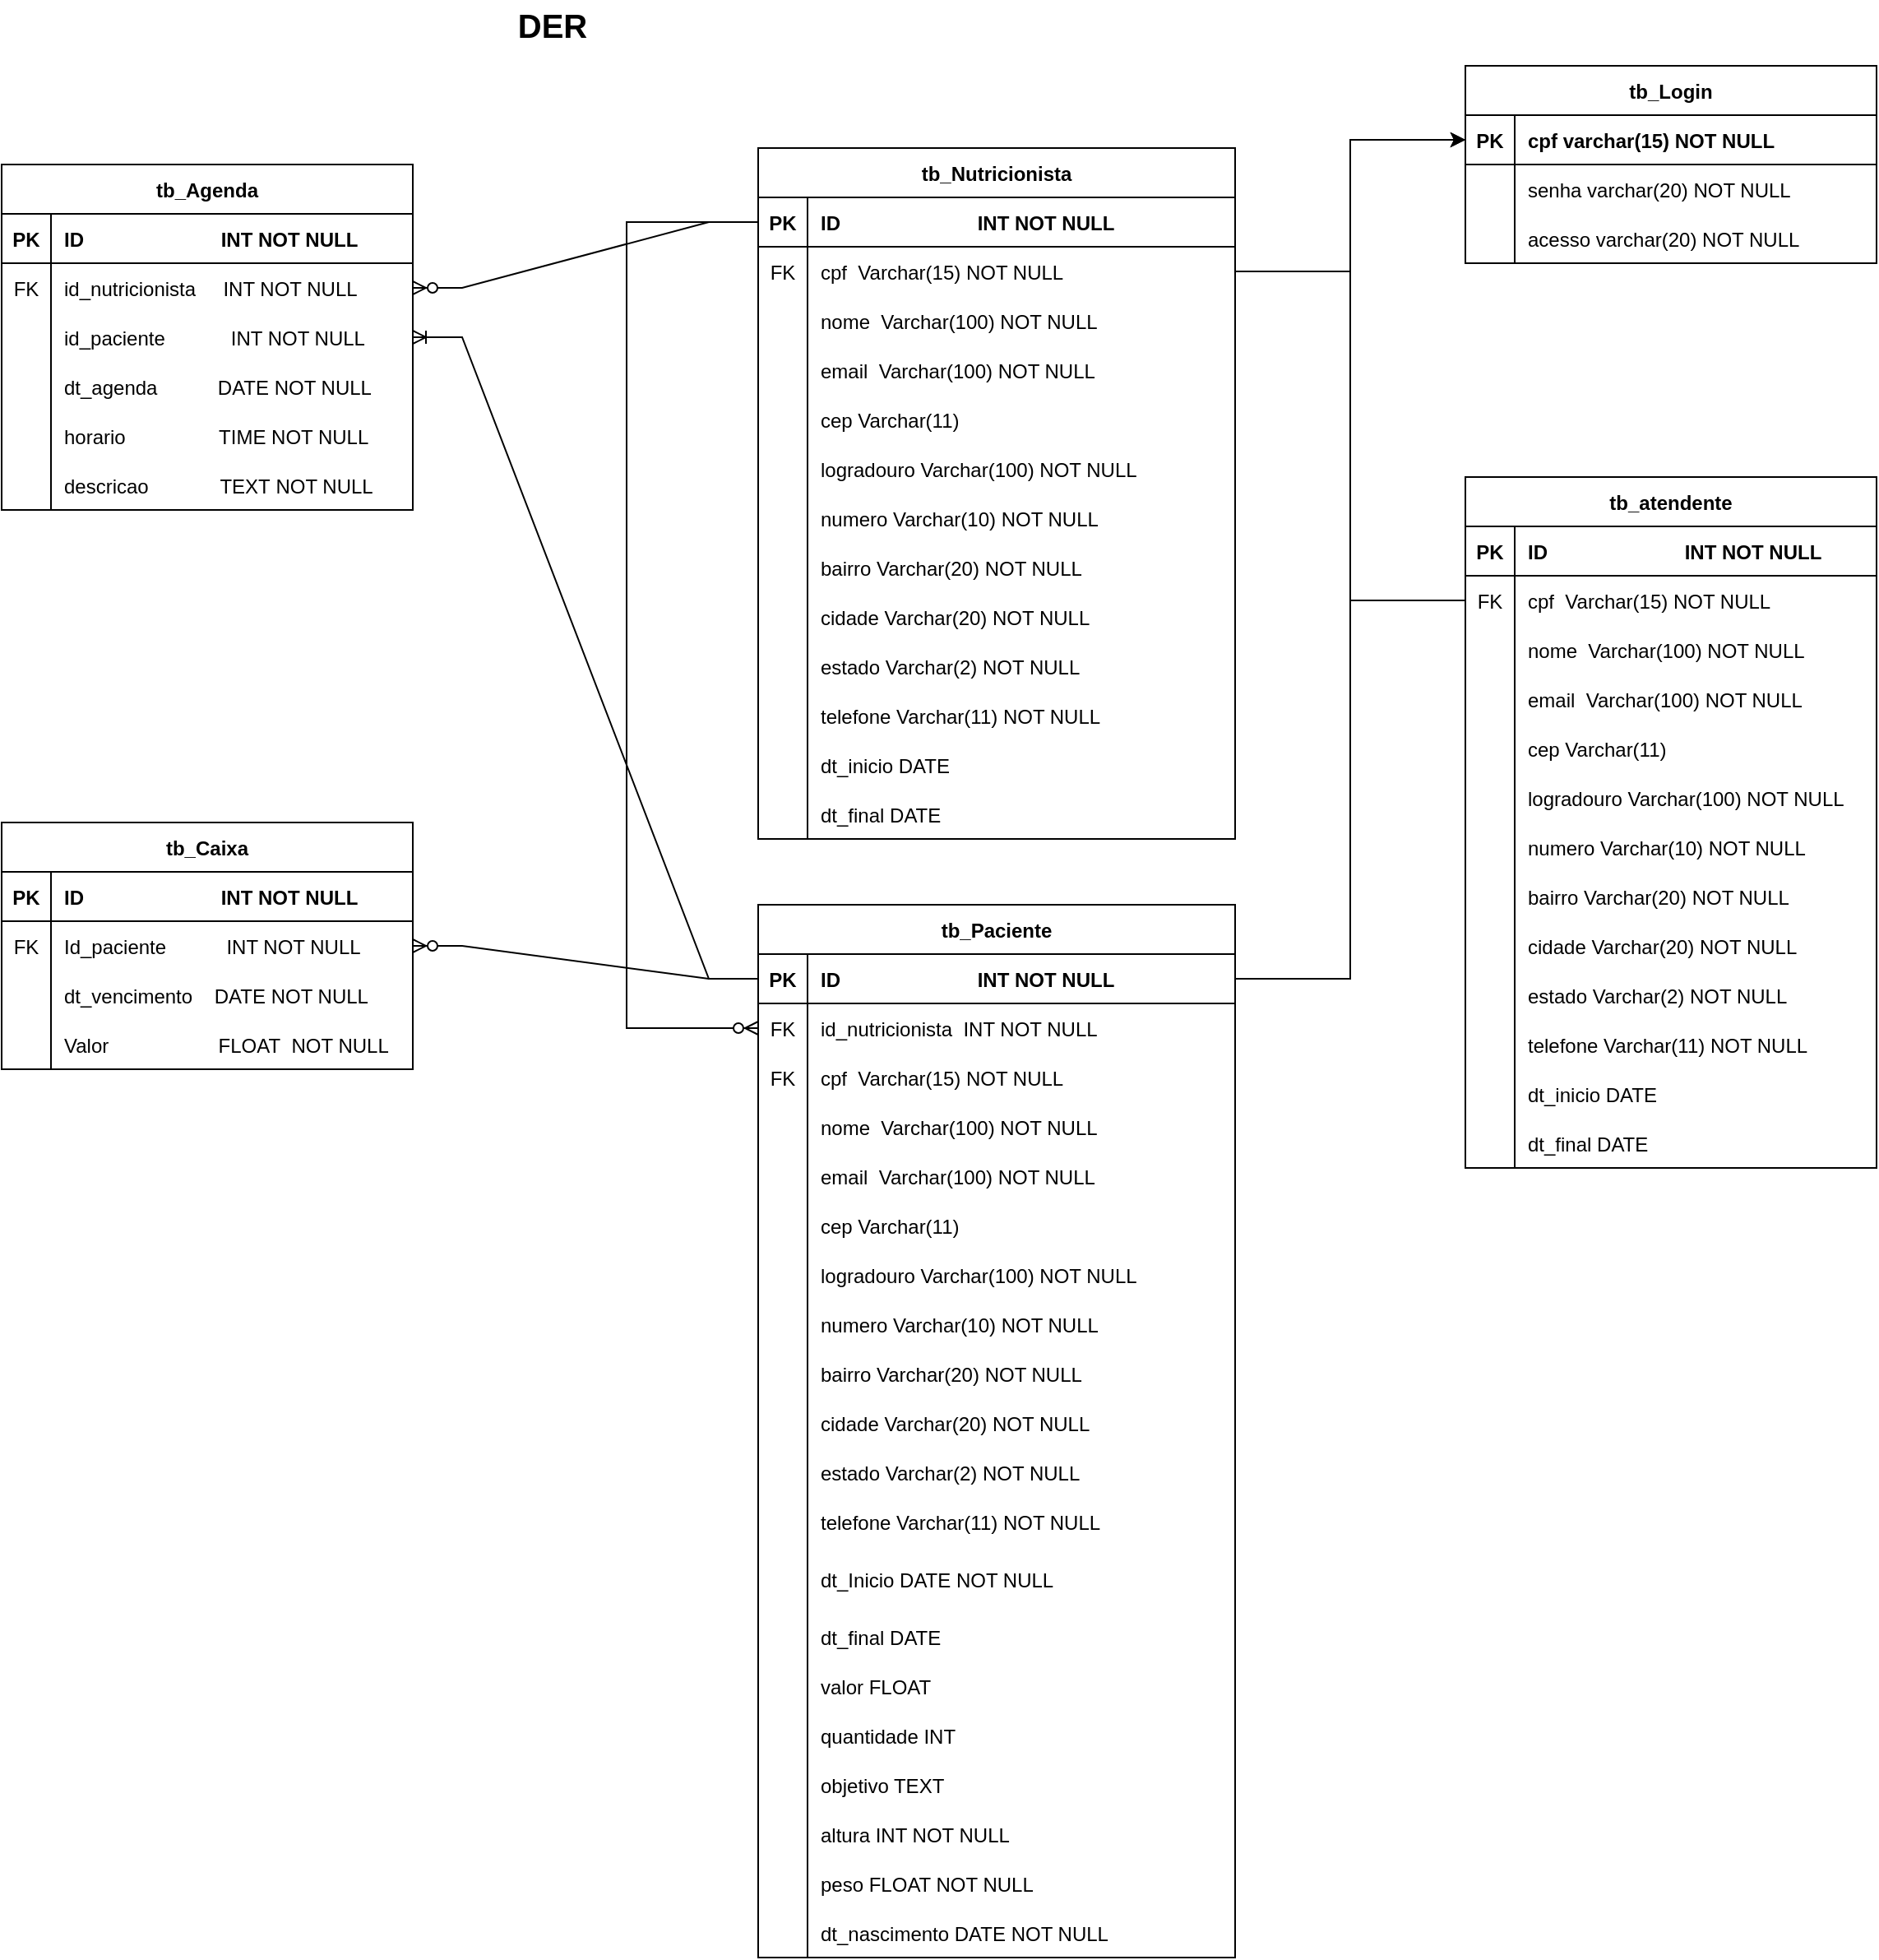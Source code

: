 <mxfile version="15.8.6" type="device"><diagram id="R2lEEEUBdFMjLlhIrx00" name="Page-1"><mxGraphModel dx="2071" dy="767" grid="1" gridSize="10" guides="1" tooltips="1" connect="1" arrows="1" fold="1" page="1" pageScale="1" pageWidth="850" pageHeight="1100" math="0" shadow="0" extFonts="Permanent Marker^https://fonts.googleapis.com/css?family=Permanent+Marker"><root><mxCell id="0"/><mxCell id="1" parent="0"/><mxCell id="C-vyLk0tnHw3VtMMgP7b-23" value="tb_Login" style="shape=table;startSize=30;container=1;collapsible=1;childLayout=tableLayout;fixedRows=1;rowLines=0;fontStyle=1;align=center;resizeLast=1;" parent="1" vertex="1"><mxGeometry x="540" y="50" width="250" height="120" as="geometry"/></mxCell><mxCell id="C-vyLk0tnHw3VtMMgP7b-24" value="" style="shape=partialRectangle;collapsible=0;dropTarget=0;pointerEvents=0;fillColor=none;points=[[0,0.5],[1,0.5]];portConstraint=eastwest;top=0;left=0;right=0;bottom=1;" parent="C-vyLk0tnHw3VtMMgP7b-23" vertex="1"><mxGeometry y="30" width="250" height="30" as="geometry"/></mxCell><mxCell id="C-vyLk0tnHw3VtMMgP7b-25" value="PK" style="shape=partialRectangle;overflow=hidden;connectable=0;fillColor=none;top=0;left=0;bottom=0;right=0;fontStyle=1;" parent="C-vyLk0tnHw3VtMMgP7b-24" vertex="1"><mxGeometry width="30" height="30" as="geometry"><mxRectangle width="30" height="30" as="alternateBounds"/></mxGeometry></mxCell><mxCell id="C-vyLk0tnHw3VtMMgP7b-26" value="cpf varchar(15) NOT NULL" style="shape=partialRectangle;overflow=hidden;connectable=0;fillColor=none;top=0;left=0;bottom=0;right=0;align=left;spacingLeft=6;fontStyle=1;" parent="C-vyLk0tnHw3VtMMgP7b-24" vertex="1"><mxGeometry x="30" width="220" height="30" as="geometry"><mxRectangle width="220" height="30" as="alternateBounds"/></mxGeometry></mxCell><mxCell id="C-vyLk0tnHw3VtMMgP7b-27" value="" style="shape=partialRectangle;collapsible=0;dropTarget=0;pointerEvents=0;fillColor=none;points=[[0,0.5],[1,0.5]];portConstraint=eastwest;top=0;left=0;right=0;bottom=0;" parent="C-vyLk0tnHw3VtMMgP7b-23" vertex="1"><mxGeometry y="60" width="250" height="30" as="geometry"/></mxCell><mxCell id="C-vyLk0tnHw3VtMMgP7b-28" value="" style="shape=partialRectangle;overflow=hidden;connectable=0;fillColor=none;top=0;left=0;bottom=0;right=0;" parent="C-vyLk0tnHw3VtMMgP7b-27" vertex="1"><mxGeometry width="30" height="30" as="geometry"><mxRectangle width="30" height="30" as="alternateBounds"/></mxGeometry></mxCell><mxCell id="C-vyLk0tnHw3VtMMgP7b-29" value="senha varchar(20) NOT NULL" style="shape=partialRectangle;overflow=hidden;connectable=0;fillColor=none;top=0;left=0;bottom=0;right=0;align=left;spacingLeft=6;fontStyle=0" parent="C-vyLk0tnHw3VtMMgP7b-27" vertex="1"><mxGeometry x="30" width="220" height="30" as="geometry"><mxRectangle width="220" height="30" as="alternateBounds"/></mxGeometry></mxCell><mxCell id="oETgIeJS62yQoPXZ1qHU-1" value="" style="shape=partialRectangle;collapsible=0;dropTarget=0;pointerEvents=0;fillColor=none;points=[[0,0.5],[1,0.5]];portConstraint=eastwest;top=0;left=0;right=0;bottom=0;" parent="C-vyLk0tnHw3VtMMgP7b-23" vertex="1"><mxGeometry y="90" width="250" height="30" as="geometry"/></mxCell><mxCell id="oETgIeJS62yQoPXZ1qHU-2" value="" style="shape=partialRectangle;overflow=hidden;connectable=0;fillColor=none;top=0;left=0;bottom=0;right=0;" parent="oETgIeJS62yQoPXZ1qHU-1" vertex="1"><mxGeometry width="30" height="30" as="geometry"><mxRectangle width="30" height="30" as="alternateBounds"/></mxGeometry></mxCell><mxCell id="oETgIeJS62yQoPXZ1qHU-3" value="acesso varchar(20) NOT NULL" style="shape=partialRectangle;overflow=hidden;connectable=0;fillColor=none;top=0;left=0;bottom=0;right=0;align=left;spacingLeft=6;fontStyle=0" parent="oETgIeJS62yQoPXZ1qHU-1" vertex="1"><mxGeometry x="30" width="220" height="30" as="geometry"><mxRectangle width="220" height="30" as="alternateBounds"/></mxGeometry></mxCell><mxCell id="oETgIeJS62yQoPXZ1qHU-116" value="tb_Nutricionista" style="shape=table;startSize=30;container=1;collapsible=1;childLayout=tableLayout;fixedRows=1;rowLines=0;fontStyle=1;align=center;resizeLast=1;" parent="1" vertex="1"><mxGeometry x="110" y="100" width="290" height="420" as="geometry"/></mxCell><mxCell id="oETgIeJS62yQoPXZ1qHU-117" value="" style="shape=partialRectangle;collapsible=0;dropTarget=0;pointerEvents=0;fillColor=none;points=[[0,0.5],[1,0.5]];portConstraint=eastwest;top=0;left=0;right=0;bottom=1;" parent="oETgIeJS62yQoPXZ1qHU-116" vertex="1"><mxGeometry y="30" width="290" height="30" as="geometry"/></mxCell><mxCell id="oETgIeJS62yQoPXZ1qHU-118" value="PK" style="shape=partialRectangle;overflow=hidden;connectable=0;fillColor=none;top=0;left=0;bottom=0;right=0;fontStyle=1;" parent="oETgIeJS62yQoPXZ1qHU-117" vertex="1"><mxGeometry width="30" height="30" as="geometry"><mxRectangle width="30" height="30" as="alternateBounds"/></mxGeometry></mxCell><mxCell id="oETgIeJS62yQoPXZ1qHU-119" value="ID                         INT NOT NULL" style="shape=partialRectangle;overflow=hidden;connectable=0;fillColor=none;top=0;left=0;bottom=0;right=0;align=left;spacingLeft=6;fontStyle=1;" parent="oETgIeJS62yQoPXZ1qHU-117" vertex="1"><mxGeometry x="30" width="260" height="30" as="geometry"><mxRectangle width="260" height="30" as="alternateBounds"/></mxGeometry></mxCell><mxCell id="oETgIeJS62yQoPXZ1qHU-120" value="" style="shape=partialRectangle;collapsible=0;dropTarget=0;pointerEvents=0;fillColor=none;points=[[0,0.5],[1,0.5]];portConstraint=eastwest;top=0;left=0;right=0;bottom=0;" parent="oETgIeJS62yQoPXZ1qHU-116" vertex="1"><mxGeometry y="60" width="290" height="30" as="geometry"/></mxCell><mxCell id="oETgIeJS62yQoPXZ1qHU-121" value="FK" style="shape=partialRectangle;overflow=hidden;connectable=0;fillColor=none;top=0;left=0;bottom=0;right=0;" parent="oETgIeJS62yQoPXZ1qHU-120" vertex="1"><mxGeometry width="30" height="30" as="geometry"><mxRectangle width="30" height="30" as="alternateBounds"/></mxGeometry></mxCell><mxCell id="oETgIeJS62yQoPXZ1qHU-122" value="cpf  Varchar(15) NOT NULL" style="shape=partialRectangle;overflow=hidden;connectable=0;fillColor=none;top=0;left=0;bottom=0;right=0;align=left;spacingLeft=6;" parent="oETgIeJS62yQoPXZ1qHU-120" vertex="1"><mxGeometry x="30" width="260" height="30" as="geometry"><mxRectangle width="260" height="30" as="alternateBounds"/></mxGeometry></mxCell><mxCell id="oETgIeJS62yQoPXZ1qHU-123" value="" style="shape=partialRectangle;collapsible=0;dropTarget=0;pointerEvents=0;fillColor=none;points=[[0,0.5],[1,0.5]];portConstraint=eastwest;top=0;left=0;right=0;bottom=0;" parent="oETgIeJS62yQoPXZ1qHU-116" vertex="1"><mxGeometry y="90" width="290" height="30" as="geometry"/></mxCell><mxCell id="oETgIeJS62yQoPXZ1qHU-124" value="" style="shape=partialRectangle;overflow=hidden;connectable=0;fillColor=none;top=0;left=0;bottom=0;right=0;" parent="oETgIeJS62yQoPXZ1qHU-123" vertex="1"><mxGeometry width="30" height="30" as="geometry"><mxRectangle width="30" height="30" as="alternateBounds"/></mxGeometry></mxCell><mxCell id="oETgIeJS62yQoPXZ1qHU-125" value="nome  Varchar(100) NOT NULL" style="shape=partialRectangle;overflow=hidden;connectable=0;fillColor=none;top=0;left=0;bottom=0;right=0;align=left;spacingLeft=6;" parent="oETgIeJS62yQoPXZ1qHU-123" vertex="1"><mxGeometry x="30" width="260" height="30" as="geometry"><mxRectangle width="260" height="30" as="alternateBounds"/></mxGeometry></mxCell><mxCell id="oETgIeJS62yQoPXZ1qHU-126" value="" style="shape=partialRectangle;collapsible=0;dropTarget=0;pointerEvents=0;fillColor=none;points=[[0,0.5],[1,0.5]];portConstraint=eastwest;top=0;left=0;right=0;bottom=0;" parent="oETgIeJS62yQoPXZ1qHU-116" vertex="1"><mxGeometry y="120" width="290" height="30" as="geometry"/></mxCell><mxCell id="oETgIeJS62yQoPXZ1qHU-127" value="" style="shape=partialRectangle;overflow=hidden;connectable=0;fillColor=none;top=0;left=0;bottom=0;right=0;" parent="oETgIeJS62yQoPXZ1qHU-126" vertex="1"><mxGeometry width="30" height="30" as="geometry"><mxRectangle width="30" height="30" as="alternateBounds"/></mxGeometry></mxCell><mxCell id="oETgIeJS62yQoPXZ1qHU-128" value="email  Varchar(100) NOT NULL" style="shape=partialRectangle;overflow=hidden;connectable=0;fillColor=none;top=0;left=0;bottom=0;right=0;align=left;spacingLeft=6;" parent="oETgIeJS62yQoPXZ1qHU-126" vertex="1"><mxGeometry x="30" width="260" height="30" as="geometry"><mxRectangle width="260" height="30" as="alternateBounds"/></mxGeometry></mxCell><mxCell id="oETgIeJS62yQoPXZ1qHU-129" value="" style="shape=partialRectangle;collapsible=0;dropTarget=0;pointerEvents=0;fillColor=none;points=[[0,0.5],[1,0.5]];portConstraint=eastwest;top=0;left=0;right=0;bottom=0;" parent="oETgIeJS62yQoPXZ1qHU-116" vertex="1"><mxGeometry y="150" width="290" height="30" as="geometry"/></mxCell><mxCell id="oETgIeJS62yQoPXZ1qHU-130" value="" style="shape=partialRectangle;overflow=hidden;connectable=0;fillColor=none;top=0;left=0;bottom=0;right=0;" parent="oETgIeJS62yQoPXZ1qHU-129" vertex="1"><mxGeometry width="30" height="30" as="geometry"><mxRectangle width="30" height="30" as="alternateBounds"/></mxGeometry></mxCell><mxCell id="oETgIeJS62yQoPXZ1qHU-131" value="cep Varchar(11)" style="shape=partialRectangle;overflow=hidden;connectable=0;fillColor=none;top=0;left=0;bottom=0;right=0;align=left;spacingLeft=6;" parent="oETgIeJS62yQoPXZ1qHU-129" vertex="1"><mxGeometry x="30" width="260" height="30" as="geometry"><mxRectangle width="260" height="30" as="alternateBounds"/></mxGeometry></mxCell><mxCell id="oETgIeJS62yQoPXZ1qHU-132" value="" style="shape=partialRectangle;collapsible=0;dropTarget=0;pointerEvents=0;fillColor=none;points=[[0,0.5],[1,0.5]];portConstraint=eastwest;top=0;left=0;right=0;bottom=0;" parent="oETgIeJS62yQoPXZ1qHU-116" vertex="1"><mxGeometry y="180" width="290" height="30" as="geometry"/></mxCell><mxCell id="oETgIeJS62yQoPXZ1qHU-133" value="" style="shape=partialRectangle;overflow=hidden;connectable=0;fillColor=none;top=0;left=0;bottom=0;right=0;" parent="oETgIeJS62yQoPXZ1qHU-132" vertex="1"><mxGeometry width="30" height="30" as="geometry"><mxRectangle width="30" height="30" as="alternateBounds"/></mxGeometry></mxCell><mxCell id="oETgIeJS62yQoPXZ1qHU-134" value="logradouro Varchar(100) NOT NULL" style="shape=partialRectangle;overflow=hidden;connectable=0;fillColor=none;top=0;left=0;bottom=0;right=0;align=left;spacingLeft=6;" parent="oETgIeJS62yQoPXZ1qHU-132" vertex="1"><mxGeometry x="30" width="260" height="30" as="geometry"><mxRectangle width="260" height="30" as="alternateBounds"/></mxGeometry></mxCell><mxCell id="oETgIeJS62yQoPXZ1qHU-135" value="" style="shape=partialRectangle;collapsible=0;dropTarget=0;pointerEvents=0;fillColor=none;points=[[0,0.5],[1,0.5]];portConstraint=eastwest;top=0;left=0;right=0;bottom=0;" parent="oETgIeJS62yQoPXZ1qHU-116" vertex="1"><mxGeometry y="210" width="290" height="30" as="geometry"/></mxCell><mxCell id="oETgIeJS62yQoPXZ1qHU-136" value="" style="shape=partialRectangle;overflow=hidden;connectable=0;fillColor=none;top=0;left=0;bottom=0;right=0;" parent="oETgIeJS62yQoPXZ1qHU-135" vertex="1"><mxGeometry width="30" height="30" as="geometry"><mxRectangle width="30" height="30" as="alternateBounds"/></mxGeometry></mxCell><mxCell id="oETgIeJS62yQoPXZ1qHU-137" value="numero Varchar(10) NOT NULL" style="shape=partialRectangle;overflow=hidden;connectable=0;fillColor=none;top=0;left=0;bottom=0;right=0;align=left;spacingLeft=6;" parent="oETgIeJS62yQoPXZ1qHU-135" vertex="1"><mxGeometry x="30" width="260" height="30" as="geometry"><mxRectangle width="260" height="30" as="alternateBounds"/></mxGeometry></mxCell><mxCell id="oETgIeJS62yQoPXZ1qHU-138" value="" style="shape=partialRectangle;collapsible=0;dropTarget=0;pointerEvents=0;fillColor=none;points=[[0,0.5],[1,0.5]];portConstraint=eastwest;top=0;left=0;right=0;bottom=0;" parent="oETgIeJS62yQoPXZ1qHU-116" vertex="1"><mxGeometry y="240" width="290" height="30" as="geometry"/></mxCell><mxCell id="oETgIeJS62yQoPXZ1qHU-139" value="" style="shape=partialRectangle;overflow=hidden;connectable=0;fillColor=none;top=0;left=0;bottom=0;right=0;" parent="oETgIeJS62yQoPXZ1qHU-138" vertex="1"><mxGeometry width="30" height="30" as="geometry"><mxRectangle width="30" height="30" as="alternateBounds"/></mxGeometry></mxCell><mxCell id="oETgIeJS62yQoPXZ1qHU-140" value="bairro Varchar(20) NOT NULL" style="shape=partialRectangle;overflow=hidden;connectable=0;fillColor=none;top=0;left=0;bottom=0;right=0;align=left;spacingLeft=6;" parent="oETgIeJS62yQoPXZ1qHU-138" vertex="1"><mxGeometry x="30" width="260" height="30" as="geometry"><mxRectangle width="260" height="30" as="alternateBounds"/></mxGeometry></mxCell><mxCell id="oETgIeJS62yQoPXZ1qHU-141" value="" style="shape=partialRectangle;collapsible=0;dropTarget=0;pointerEvents=0;fillColor=none;points=[[0,0.5],[1,0.5]];portConstraint=eastwest;top=0;left=0;right=0;bottom=0;" parent="oETgIeJS62yQoPXZ1qHU-116" vertex="1"><mxGeometry y="270" width="290" height="30" as="geometry"/></mxCell><mxCell id="oETgIeJS62yQoPXZ1qHU-142" value="" style="shape=partialRectangle;overflow=hidden;connectable=0;fillColor=none;top=0;left=0;bottom=0;right=0;" parent="oETgIeJS62yQoPXZ1qHU-141" vertex="1"><mxGeometry width="30" height="30" as="geometry"><mxRectangle width="30" height="30" as="alternateBounds"/></mxGeometry></mxCell><mxCell id="oETgIeJS62yQoPXZ1qHU-143" value="cidade Varchar(20) NOT NULL" style="shape=partialRectangle;overflow=hidden;connectable=0;fillColor=none;top=0;left=0;bottom=0;right=0;align=left;spacingLeft=6;" parent="oETgIeJS62yQoPXZ1qHU-141" vertex="1"><mxGeometry x="30" width="260" height="30" as="geometry"><mxRectangle width="260" height="30" as="alternateBounds"/></mxGeometry></mxCell><mxCell id="oETgIeJS62yQoPXZ1qHU-144" value="" style="shape=partialRectangle;collapsible=0;dropTarget=0;pointerEvents=0;fillColor=none;points=[[0,0.5],[1,0.5]];portConstraint=eastwest;top=0;left=0;right=0;bottom=0;" parent="oETgIeJS62yQoPXZ1qHU-116" vertex="1"><mxGeometry y="300" width="290" height="30" as="geometry"/></mxCell><mxCell id="oETgIeJS62yQoPXZ1qHU-145" value="" style="shape=partialRectangle;overflow=hidden;connectable=0;fillColor=none;top=0;left=0;bottom=0;right=0;" parent="oETgIeJS62yQoPXZ1qHU-144" vertex="1"><mxGeometry width="30" height="30" as="geometry"><mxRectangle width="30" height="30" as="alternateBounds"/></mxGeometry></mxCell><mxCell id="oETgIeJS62yQoPXZ1qHU-146" value="estado Varchar(2) NOT NULL" style="shape=partialRectangle;overflow=hidden;connectable=0;fillColor=none;top=0;left=0;bottom=0;right=0;align=left;spacingLeft=6;" parent="oETgIeJS62yQoPXZ1qHU-144" vertex="1"><mxGeometry x="30" width="260" height="30" as="geometry"><mxRectangle width="260" height="30" as="alternateBounds"/></mxGeometry></mxCell><mxCell id="oETgIeJS62yQoPXZ1qHU-147" value="" style="shape=partialRectangle;collapsible=0;dropTarget=0;pointerEvents=0;fillColor=none;points=[[0,0.5],[1,0.5]];portConstraint=eastwest;top=0;left=0;right=0;bottom=0;" parent="oETgIeJS62yQoPXZ1qHU-116" vertex="1"><mxGeometry y="330" width="290" height="30" as="geometry"/></mxCell><mxCell id="oETgIeJS62yQoPXZ1qHU-148" value="" style="shape=partialRectangle;overflow=hidden;connectable=0;fillColor=none;top=0;left=0;bottom=0;right=0;" parent="oETgIeJS62yQoPXZ1qHU-147" vertex="1"><mxGeometry width="30" height="30" as="geometry"><mxRectangle width="30" height="30" as="alternateBounds"/></mxGeometry></mxCell><mxCell id="oETgIeJS62yQoPXZ1qHU-149" value="telefone Varchar(11) NOT NULL" style="shape=partialRectangle;overflow=hidden;connectable=0;fillColor=none;top=0;left=0;bottom=0;right=0;align=left;spacingLeft=6;" parent="oETgIeJS62yQoPXZ1qHU-147" vertex="1"><mxGeometry x="30" width="260" height="30" as="geometry"><mxRectangle width="260" height="30" as="alternateBounds"/></mxGeometry></mxCell><mxCell id="oETgIeJS62yQoPXZ1qHU-153" value="" style="shape=partialRectangle;collapsible=0;dropTarget=0;pointerEvents=0;fillColor=none;points=[[0,0.5],[1,0.5]];portConstraint=eastwest;top=0;left=0;right=0;bottom=0;" parent="oETgIeJS62yQoPXZ1qHU-116" vertex="1"><mxGeometry y="360" width="290" height="30" as="geometry"/></mxCell><mxCell id="oETgIeJS62yQoPXZ1qHU-154" value="" style="shape=partialRectangle;overflow=hidden;connectable=0;fillColor=none;top=0;left=0;bottom=0;right=0;" parent="oETgIeJS62yQoPXZ1qHU-153" vertex="1"><mxGeometry width="30" height="30" as="geometry"><mxRectangle width="30" height="30" as="alternateBounds"/></mxGeometry></mxCell><mxCell id="oETgIeJS62yQoPXZ1qHU-155" value="dt_inicio DATE" style="shape=partialRectangle;overflow=hidden;connectable=0;fillColor=none;top=0;left=0;bottom=0;right=0;align=left;spacingLeft=6;" parent="oETgIeJS62yQoPXZ1qHU-153" vertex="1"><mxGeometry x="30" width="260" height="30" as="geometry"><mxRectangle width="260" height="30" as="alternateBounds"/></mxGeometry></mxCell><mxCell id="oETgIeJS62yQoPXZ1qHU-156" value="" style="shape=partialRectangle;collapsible=0;dropTarget=0;pointerEvents=0;fillColor=none;points=[[0,0.5],[1,0.5]];portConstraint=eastwest;top=0;left=0;right=0;bottom=0;" parent="oETgIeJS62yQoPXZ1qHU-116" vertex="1"><mxGeometry y="390" width="290" height="30" as="geometry"/></mxCell><mxCell id="oETgIeJS62yQoPXZ1qHU-157" value="" style="shape=partialRectangle;overflow=hidden;connectable=0;fillColor=none;top=0;left=0;bottom=0;right=0;" parent="oETgIeJS62yQoPXZ1qHU-156" vertex="1"><mxGeometry width="30" height="30" as="geometry"><mxRectangle width="30" height="30" as="alternateBounds"/></mxGeometry></mxCell><mxCell id="oETgIeJS62yQoPXZ1qHU-158" value="dt_final DATE" style="shape=partialRectangle;overflow=hidden;connectable=0;fillColor=none;top=0;left=0;bottom=0;right=0;align=left;spacingLeft=6;" parent="oETgIeJS62yQoPXZ1qHU-156" vertex="1"><mxGeometry x="30" width="260" height="30" as="geometry"><mxRectangle width="260" height="30" as="alternateBounds"/></mxGeometry></mxCell><mxCell id="oETgIeJS62yQoPXZ1qHU-160" style="edgeStyle=orthogonalEdgeStyle;rounded=0;orthogonalLoop=1;jettySize=auto;html=1;exitX=1;exitY=0.5;exitDx=0;exitDy=0;" parent="1" source="oETgIeJS62yQoPXZ1qHU-120" target="C-vyLk0tnHw3VtMMgP7b-24" edge="1"><mxGeometry relative="1" as="geometry"><mxPoint x="430" y="40" as="targetPoint"/></mxGeometry></mxCell><mxCell id="oETgIeJS62yQoPXZ1qHU-221" value="" style="edgeStyle=elbowEdgeStyle;fontSize=12;html=1;endArrow=ERzeroToMany;endFill=1;rounded=0;entryX=0;entryY=0.5;entryDx=0;entryDy=0;" parent="1" target="6iHzoD8opfuOu0zvb15l-127" edge="1"><mxGeometry width="100" height="100" relative="1" as="geometry"><mxPoint x="110" y="145" as="sourcePoint"/><mxPoint x="110" y="655" as="targetPoint"/><Array as="points"><mxPoint x="30" y="400"/></Array></mxGeometry></mxCell><mxCell id="oETgIeJS62yQoPXZ1qHU-224" style="edgeStyle=elbowEdgeStyle;rounded=0;orthogonalLoop=1;jettySize=auto;html=1;entryX=0;entryY=0.5;entryDx=0;entryDy=0;exitX=0;exitY=0.5;exitDx=0;exitDy=0;" parent="1" source="6iHzoD8opfuOu0zvb15l-45" target="C-vyLk0tnHw3VtMMgP7b-24" edge="1"><mxGeometry relative="1" as="geometry"><mxPoint x="590" y="375" as="sourcePoint"/><Array as="points"><mxPoint x="470" y="230"/></Array></mxGeometry></mxCell><mxCell id="oETgIeJS62yQoPXZ1qHU-225" value="&lt;b&gt;&lt;font style=&quot;font-size: 20px&quot;&gt;DER&lt;/font&gt;&lt;/b&gt;" style="text;html=1;strokeColor=none;fillColor=none;align=center;verticalAlign=middle;whiteSpace=wrap;rounded=0;" parent="1" vertex="1"><mxGeometry x="-180" y="10" width="330" height="30" as="geometry"/></mxCell><mxCell id="oETgIeJS62yQoPXZ1qHU-226" value="tb_Agenda" style="shape=table;startSize=30;container=1;collapsible=1;childLayout=tableLayout;fixedRows=1;rowLines=0;fontStyle=1;align=center;resizeLast=1;" parent="1" vertex="1"><mxGeometry x="-350" y="110" width="250" height="210" as="geometry"/></mxCell><mxCell id="oETgIeJS62yQoPXZ1qHU-227" value="" style="shape=partialRectangle;collapsible=0;dropTarget=0;pointerEvents=0;fillColor=none;points=[[0,0.5],[1,0.5]];portConstraint=eastwest;top=0;left=0;right=0;bottom=1;" parent="oETgIeJS62yQoPXZ1qHU-226" vertex="1"><mxGeometry y="30" width="250" height="30" as="geometry"/></mxCell><mxCell id="oETgIeJS62yQoPXZ1qHU-228" value="PK" style="shape=partialRectangle;overflow=hidden;connectable=0;fillColor=none;top=0;left=0;bottom=0;right=0;fontStyle=1;" parent="oETgIeJS62yQoPXZ1qHU-227" vertex="1"><mxGeometry width="30" height="30" as="geometry"><mxRectangle width="30" height="30" as="alternateBounds"/></mxGeometry></mxCell><mxCell id="oETgIeJS62yQoPXZ1qHU-229" value="ID                         INT NOT NULL" style="shape=partialRectangle;overflow=hidden;connectable=0;fillColor=none;top=0;left=0;bottom=0;right=0;align=left;spacingLeft=6;fontStyle=1;" parent="oETgIeJS62yQoPXZ1qHU-227" vertex="1"><mxGeometry x="30" width="220" height="30" as="geometry"><mxRectangle width="220" height="30" as="alternateBounds"/></mxGeometry></mxCell><mxCell id="oETgIeJS62yQoPXZ1qHU-230" value="" style="shape=partialRectangle;collapsible=0;dropTarget=0;pointerEvents=0;fillColor=none;points=[[0,0.5],[1,0.5]];portConstraint=eastwest;top=0;left=0;right=0;bottom=0;" parent="oETgIeJS62yQoPXZ1qHU-226" vertex="1"><mxGeometry y="60" width="250" height="30" as="geometry"/></mxCell><mxCell id="oETgIeJS62yQoPXZ1qHU-231" value="FK" style="shape=partialRectangle;overflow=hidden;connectable=0;fillColor=none;top=0;left=0;bottom=0;right=0;" parent="oETgIeJS62yQoPXZ1qHU-230" vertex="1"><mxGeometry width="30" height="30" as="geometry"><mxRectangle width="30" height="30" as="alternateBounds"/></mxGeometry></mxCell><mxCell id="oETgIeJS62yQoPXZ1qHU-232" value="id_nutricionista     INT NOT NULL" style="shape=partialRectangle;overflow=hidden;connectable=0;fillColor=none;top=0;left=0;bottom=0;right=0;align=left;spacingLeft=6;" parent="oETgIeJS62yQoPXZ1qHU-230" vertex="1"><mxGeometry x="30" width="220" height="30" as="geometry"><mxRectangle width="220" height="30" as="alternateBounds"/></mxGeometry></mxCell><mxCell id="oETgIeJS62yQoPXZ1qHU-233" value="" style="shape=partialRectangle;collapsible=0;dropTarget=0;pointerEvents=0;fillColor=none;points=[[0,0.5],[1,0.5]];portConstraint=eastwest;top=0;left=0;right=0;bottom=0;" parent="oETgIeJS62yQoPXZ1qHU-226" vertex="1"><mxGeometry y="90" width="250" height="30" as="geometry"/></mxCell><mxCell id="oETgIeJS62yQoPXZ1qHU-234" value="" style="shape=partialRectangle;overflow=hidden;connectable=0;fillColor=none;top=0;left=0;bottom=0;right=0;" parent="oETgIeJS62yQoPXZ1qHU-233" vertex="1"><mxGeometry width="30" height="30" as="geometry"><mxRectangle width="30" height="30" as="alternateBounds"/></mxGeometry></mxCell><mxCell id="oETgIeJS62yQoPXZ1qHU-235" value="id_paciente            INT NOT NULL" style="shape=partialRectangle;overflow=hidden;connectable=0;fillColor=none;top=0;left=0;bottom=0;right=0;align=left;spacingLeft=6;fontStyle=0" parent="oETgIeJS62yQoPXZ1qHU-233" vertex="1"><mxGeometry x="30" width="220" height="30" as="geometry"><mxRectangle width="220" height="30" as="alternateBounds"/></mxGeometry></mxCell><mxCell id="oETgIeJS62yQoPXZ1qHU-239" value="" style="shape=partialRectangle;collapsible=0;dropTarget=0;pointerEvents=0;fillColor=none;points=[[0,0.5],[1,0.5]];portConstraint=eastwest;top=0;left=0;right=0;bottom=0;" parent="oETgIeJS62yQoPXZ1qHU-226" vertex="1"><mxGeometry y="120" width="250" height="30" as="geometry"/></mxCell><mxCell id="oETgIeJS62yQoPXZ1qHU-240" value="" style="shape=partialRectangle;overflow=hidden;connectable=0;fillColor=none;top=0;left=0;bottom=0;right=0;" parent="oETgIeJS62yQoPXZ1qHU-239" vertex="1"><mxGeometry width="30" height="30" as="geometry"><mxRectangle width="30" height="30" as="alternateBounds"/></mxGeometry></mxCell><mxCell id="oETgIeJS62yQoPXZ1qHU-241" value="dt_agenda           DATE NOT NULL" style="shape=partialRectangle;overflow=hidden;connectable=0;fillColor=none;top=0;left=0;bottom=0;right=0;align=left;spacingLeft=6;" parent="oETgIeJS62yQoPXZ1qHU-239" vertex="1"><mxGeometry x="30" width="220" height="30" as="geometry"><mxRectangle width="220" height="30" as="alternateBounds"/></mxGeometry></mxCell><mxCell id="oETgIeJS62yQoPXZ1qHU-242" value="" style="shape=partialRectangle;collapsible=0;dropTarget=0;pointerEvents=0;fillColor=none;points=[[0,0.5],[1,0.5]];portConstraint=eastwest;top=0;left=0;right=0;bottom=0;" parent="oETgIeJS62yQoPXZ1qHU-226" vertex="1"><mxGeometry y="150" width="250" height="30" as="geometry"/></mxCell><mxCell id="oETgIeJS62yQoPXZ1qHU-243" value="" style="shape=partialRectangle;overflow=hidden;connectable=0;fillColor=none;top=0;left=0;bottom=0;right=0;" parent="oETgIeJS62yQoPXZ1qHU-242" vertex="1"><mxGeometry width="30" height="30" as="geometry"><mxRectangle width="30" height="30" as="alternateBounds"/></mxGeometry></mxCell><mxCell id="oETgIeJS62yQoPXZ1qHU-244" value="horario                 TIME NOT NULL" style="shape=partialRectangle;overflow=hidden;connectable=0;fillColor=none;top=0;left=0;bottom=0;right=0;align=left;spacingLeft=6;" parent="oETgIeJS62yQoPXZ1qHU-242" vertex="1"><mxGeometry x="30" width="220" height="30" as="geometry"><mxRectangle width="220" height="30" as="alternateBounds"/></mxGeometry></mxCell><mxCell id="oETgIeJS62yQoPXZ1qHU-245" value="" style="shape=partialRectangle;collapsible=0;dropTarget=0;pointerEvents=0;fillColor=none;points=[[0,0.5],[1,0.5]];portConstraint=eastwest;top=0;left=0;right=0;bottom=0;" parent="oETgIeJS62yQoPXZ1qHU-226" vertex="1"><mxGeometry y="180" width="250" height="30" as="geometry"/></mxCell><mxCell id="oETgIeJS62yQoPXZ1qHU-246" value="" style="shape=partialRectangle;overflow=hidden;connectable=0;fillColor=none;top=0;left=0;bottom=0;right=0;" parent="oETgIeJS62yQoPXZ1qHU-245" vertex="1"><mxGeometry width="30" height="30" as="geometry"><mxRectangle width="30" height="30" as="alternateBounds"/></mxGeometry></mxCell><mxCell id="oETgIeJS62yQoPXZ1qHU-247" value="descricao             TEXT NOT NULL" style="shape=partialRectangle;overflow=hidden;connectable=0;fillColor=none;top=0;left=0;bottom=0;right=0;align=left;spacingLeft=6;" parent="oETgIeJS62yQoPXZ1qHU-245" vertex="1"><mxGeometry x="30" width="220" height="30" as="geometry"><mxRectangle width="220" height="30" as="alternateBounds"/></mxGeometry></mxCell><mxCell id="oETgIeJS62yQoPXZ1qHU-266" value="" style="edgeStyle=entityRelationEdgeStyle;fontSize=12;html=1;endArrow=ERoneToMany;rounded=0;exitX=0;exitY=0.5;exitDx=0;exitDy=0;entryX=1;entryY=0.5;entryDx=0;entryDy=0;" parent="1" source="6iHzoD8opfuOu0zvb15l-82" target="oETgIeJS62yQoPXZ1qHU-233" edge="1"><mxGeometry width="100" height="100" relative="1" as="geometry"><mxPoint x="110" y="595" as="sourcePoint"/><mxPoint x="30" y="360" as="targetPoint"/></mxGeometry></mxCell><mxCell id="oETgIeJS62yQoPXZ1qHU-267" value="" style="edgeStyle=entityRelationEdgeStyle;fontSize=12;html=1;endArrow=ERzeroToMany;endFill=1;rounded=0;exitX=0;exitY=0.5;exitDx=0;exitDy=0;entryX=1;entryY=0.5;entryDx=0;entryDy=0;" parent="1" source="oETgIeJS62yQoPXZ1qHU-117" target="oETgIeJS62yQoPXZ1qHU-230" edge="1"><mxGeometry width="100" height="100" relative="1" as="geometry"><mxPoint x="-70" y="460" as="sourcePoint"/><mxPoint x="50" y="190" as="targetPoint"/></mxGeometry></mxCell><mxCell id="6iHzoD8opfuOu0zvb15l-41" value="tb_atendente" style="shape=table;startSize=30;container=1;collapsible=1;childLayout=tableLayout;fixedRows=1;rowLines=0;fontStyle=1;align=center;resizeLast=1;" parent="1" vertex="1"><mxGeometry x="540" y="300" width="250" height="420" as="geometry"/></mxCell><mxCell id="6iHzoD8opfuOu0zvb15l-42" value="" style="shape=partialRectangle;collapsible=0;dropTarget=0;pointerEvents=0;fillColor=none;points=[[0,0.5],[1,0.5]];portConstraint=eastwest;top=0;left=0;right=0;bottom=1;" parent="6iHzoD8opfuOu0zvb15l-41" vertex="1"><mxGeometry y="30" width="250" height="30" as="geometry"/></mxCell><mxCell id="6iHzoD8opfuOu0zvb15l-43" value="PK" style="shape=partialRectangle;overflow=hidden;connectable=0;fillColor=none;top=0;left=0;bottom=0;right=0;fontStyle=1;" parent="6iHzoD8opfuOu0zvb15l-42" vertex="1"><mxGeometry width="30" height="30" as="geometry"><mxRectangle width="30" height="30" as="alternateBounds"/></mxGeometry></mxCell><mxCell id="6iHzoD8opfuOu0zvb15l-44" value="ID                         INT NOT NULL" style="shape=partialRectangle;overflow=hidden;connectable=0;fillColor=none;top=0;left=0;bottom=0;right=0;align=left;spacingLeft=6;fontStyle=1;" parent="6iHzoD8opfuOu0zvb15l-42" vertex="1"><mxGeometry x="30" width="220" height="30" as="geometry"><mxRectangle width="220" height="30" as="alternateBounds"/></mxGeometry></mxCell><mxCell id="6iHzoD8opfuOu0zvb15l-45" value="" style="shape=partialRectangle;collapsible=0;dropTarget=0;pointerEvents=0;fillColor=none;points=[[0,0.5],[1,0.5]];portConstraint=eastwest;top=0;left=0;right=0;bottom=0;" parent="6iHzoD8opfuOu0zvb15l-41" vertex="1"><mxGeometry y="60" width="250" height="30" as="geometry"/></mxCell><mxCell id="6iHzoD8opfuOu0zvb15l-46" value="FK" style="shape=partialRectangle;overflow=hidden;connectable=0;fillColor=none;top=0;left=0;bottom=0;right=0;" parent="6iHzoD8opfuOu0zvb15l-45" vertex="1"><mxGeometry width="30" height="30" as="geometry"><mxRectangle width="30" height="30" as="alternateBounds"/></mxGeometry></mxCell><mxCell id="6iHzoD8opfuOu0zvb15l-47" value="cpf  Varchar(15) NOT NULL" style="shape=partialRectangle;overflow=hidden;connectable=0;fillColor=none;top=0;left=0;bottom=0;right=0;align=left;spacingLeft=6;" parent="6iHzoD8opfuOu0zvb15l-45" vertex="1"><mxGeometry x="30" width="220" height="30" as="geometry"><mxRectangle width="220" height="30" as="alternateBounds"/></mxGeometry></mxCell><mxCell id="6iHzoD8opfuOu0zvb15l-48" value="" style="shape=partialRectangle;collapsible=0;dropTarget=0;pointerEvents=0;fillColor=none;points=[[0,0.5],[1,0.5]];portConstraint=eastwest;top=0;left=0;right=0;bottom=0;" parent="6iHzoD8opfuOu0zvb15l-41" vertex="1"><mxGeometry y="90" width="250" height="30" as="geometry"/></mxCell><mxCell id="6iHzoD8opfuOu0zvb15l-49" value="" style="shape=partialRectangle;overflow=hidden;connectable=0;fillColor=none;top=0;left=0;bottom=0;right=0;" parent="6iHzoD8opfuOu0zvb15l-48" vertex="1"><mxGeometry width="30" height="30" as="geometry"><mxRectangle width="30" height="30" as="alternateBounds"/></mxGeometry></mxCell><mxCell id="6iHzoD8opfuOu0zvb15l-50" value="nome  Varchar(100) NOT NULL" style="shape=partialRectangle;overflow=hidden;connectable=0;fillColor=none;top=0;left=0;bottom=0;right=0;align=left;spacingLeft=6;" parent="6iHzoD8opfuOu0zvb15l-48" vertex="1"><mxGeometry x="30" width="220" height="30" as="geometry"><mxRectangle width="220" height="30" as="alternateBounds"/></mxGeometry></mxCell><mxCell id="6iHzoD8opfuOu0zvb15l-51" value="" style="shape=partialRectangle;collapsible=0;dropTarget=0;pointerEvents=0;fillColor=none;points=[[0,0.5],[1,0.5]];portConstraint=eastwest;top=0;left=0;right=0;bottom=0;" parent="6iHzoD8opfuOu0zvb15l-41" vertex="1"><mxGeometry y="120" width="250" height="30" as="geometry"/></mxCell><mxCell id="6iHzoD8opfuOu0zvb15l-52" value="" style="shape=partialRectangle;overflow=hidden;connectable=0;fillColor=none;top=0;left=0;bottom=0;right=0;" parent="6iHzoD8opfuOu0zvb15l-51" vertex="1"><mxGeometry width="30" height="30" as="geometry"><mxRectangle width="30" height="30" as="alternateBounds"/></mxGeometry></mxCell><mxCell id="6iHzoD8opfuOu0zvb15l-53" value="email  Varchar(100) NOT NULL" style="shape=partialRectangle;overflow=hidden;connectable=0;fillColor=none;top=0;left=0;bottom=0;right=0;align=left;spacingLeft=6;" parent="6iHzoD8opfuOu0zvb15l-51" vertex="1"><mxGeometry x="30" width="220" height="30" as="geometry"><mxRectangle width="220" height="30" as="alternateBounds"/></mxGeometry></mxCell><mxCell id="6iHzoD8opfuOu0zvb15l-54" value="" style="shape=partialRectangle;collapsible=0;dropTarget=0;pointerEvents=0;fillColor=none;points=[[0,0.5],[1,0.5]];portConstraint=eastwest;top=0;left=0;right=0;bottom=0;" parent="6iHzoD8opfuOu0zvb15l-41" vertex="1"><mxGeometry y="150" width="250" height="30" as="geometry"/></mxCell><mxCell id="6iHzoD8opfuOu0zvb15l-55" value="" style="shape=partialRectangle;overflow=hidden;connectable=0;fillColor=none;top=0;left=0;bottom=0;right=0;" parent="6iHzoD8opfuOu0zvb15l-54" vertex="1"><mxGeometry width="30" height="30" as="geometry"><mxRectangle width="30" height="30" as="alternateBounds"/></mxGeometry></mxCell><mxCell id="6iHzoD8opfuOu0zvb15l-56" value="cep Varchar(11)" style="shape=partialRectangle;overflow=hidden;connectable=0;fillColor=none;top=0;left=0;bottom=0;right=0;align=left;spacingLeft=6;" parent="6iHzoD8opfuOu0zvb15l-54" vertex="1"><mxGeometry x="30" width="220" height="30" as="geometry"><mxRectangle width="220" height="30" as="alternateBounds"/></mxGeometry></mxCell><mxCell id="6iHzoD8opfuOu0zvb15l-57" value="" style="shape=partialRectangle;collapsible=0;dropTarget=0;pointerEvents=0;fillColor=none;points=[[0,0.5],[1,0.5]];portConstraint=eastwest;top=0;left=0;right=0;bottom=0;" parent="6iHzoD8opfuOu0zvb15l-41" vertex="1"><mxGeometry y="180" width="250" height="30" as="geometry"/></mxCell><mxCell id="6iHzoD8opfuOu0zvb15l-58" value="" style="shape=partialRectangle;overflow=hidden;connectable=0;fillColor=none;top=0;left=0;bottom=0;right=0;" parent="6iHzoD8opfuOu0zvb15l-57" vertex="1"><mxGeometry width="30" height="30" as="geometry"><mxRectangle width="30" height="30" as="alternateBounds"/></mxGeometry></mxCell><mxCell id="6iHzoD8opfuOu0zvb15l-59" value="logradouro Varchar(100) NOT NULL" style="shape=partialRectangle;overflow=hidden;connectable=0;fillColor=none;top=0;left=0;bottom=0;right=0;align=left;spacingLeft=6;" parent="6iHzoD8opfuOu0zvb15l-57" vertex="1"><mxGeometry x="30" width="220" height="30" as="geometry"><mxRectangle width="220" height="30" as="alternateBounds"/></mxGeometry></mxCell><mxCell id="6iHzoD8opfuOu0zvb15l-60" value="" style="shape=partialRectangle;collapsible=0;dropTarget=0;pointerEvents=0;fillColor=none;points=[[0,0.5],[1,0.5]];portConstraint=eastwest;top=0;left=0;right=0;bottom=0;" parent="6iHzoD8opfuOu0zvb15l-41" vertex="1"><mxGeometry y="210" width="250" height="30" as="geometry"/></mxCell><mxCell id="6iHzoD8opfuOu0zvb15l-61" value="" style="shape=partialRectangle;overflow=hidden;connectable=0;fillColor=none;top=0;left=0;bottom=0;right=0;" parent="6iHzoD8opfuOu0zvb15l-60" vertex="1"><mxGeometry width="30" height="30" as="geometry"><mxRectangle width="30" height="30" as="alternateBounds"/></mxGeometry></mxCell><mxCell id="6iHzoD8opfuOu0zvb15l-62" value="numero Varchar(10) NOT NULL" style="shape=partialRectangle;overflow=hidden;connectable=0;fillColor=none;top=0;left=0;bottom=0;right=0;align=left;spacingLeft=6;" parent="6iHzoD8opfuOu0zvb15l-60" vertex="1"><mxGeometry x="30" width="220" height="30" as="geometry"><mxRectangle width="220" height="30" as="alternateBounds"/></mxGeometry></mxCell><mxCell id="6iHzoD8opfuOu0zvb15l-63" value="" style="shape=partialRectangle;collapsible=0;dropTarget=0;pointerEvents=0;fillColor=none;points=[[0,0.5],[1,0.5]];portConstraint=eastwest;top=0;left=0;right=0;bottom=0;" parent="6iHzoD8opfuOu0zvb15l-41" vertex="1"><mxGeometry y="240" width="250" height="30" as="geometry"/></mxCell><mxCell id="6iHzoD8opfuOu0zvb15l-64" value="" style="shape=partialRectangle;overflow=hidden;connectable=0;fillColor=none;top=0;left=0;bottom=0;right=0;" parent="6iHzoD8opfuOu0zvb15l-63" vertex="1"><mxGeometry width="30" height="30" as="geometry"><mxRectangle width="30" height="30" as="alternateBounds"/></mxGeometry></mxCell><mxCell id="6iHzoD8opfuOu0zvb15l-65" value="bairro Varchar(20) NOT NULL" style="shape=partialRectangle;overflow=hidden;connectable=0;fillColor=none;top=0;left=0;bottom=0;right=0;align=left;spacingLeft=6;" parent="6iHzoD8opfuOu0zvb15l-63" vertex="1"><mxGeometry x="30" width="220" height="30" as="geometry"><mxRectangle width="220" height="30" as="alternateBounds"/></mxGeometry></mxCell><mxCell id="6iHzoD8opfuOu0zvb15l-66" value="" style="shape=partialRectangle;collapsible=0;dropTarget=0;pointerEvents=0;fillColor=none;points=[[0,0.5],[1,0.5]];portConstraint=eastwest;top=0;left=0;right=0;bottom=0;" parent="6iHzoD8opfuOu0zvb15l-41" vertex="1"><mxGeometry y="270" width="250" height="30" as="geometry"/></mxCell><mxCell id="6iHzoD8opfuOu0zvb15l-67" value="" style="shape=partialRectangle;overflow=hidden;connectable=0;fillColor=none;top=0;left=0;bottom=0;right=0;" parent="6iHzoD8opfuOu0zvb15l-66" vertex="1"><mxGeometry width="30" height="30" as="geometry"><mxRectangle width="30" height="30" as="alternateBounds"/></mxGeometry></mxCell><mxCell id="6iHzoD8opfuOu0zvb15l-68" value="cidade Varchar(20) NOT NULL" style="shape=partialRectangle;overflow=hidden;connectable=0;fillColor=none;top=0;left=0;bottom=0;right=0;align=left;spacingLeft=6;" parent="6iHzoD8opfuOu0zvb15l-66" vertex="1"><mxGeometry x="30" width="220" height="30" as="geometry"><mxRectangle width="220" height="30" as="alternateBounds"/></mxGeometry></mxCell><mxCell id="6iHzoD8opfuOu0zvb15l-69" value="" style="shape=partialRectangle;collapsible=0;dropTarget=0;pointerEvents=0;fillColor=none;points=[[0,0.5],[1,0.5]];portConstraint=eastwest;top=0;left=0;right=0;bottom=0;" parent="6iHzoD8opfuOu0zvb15l-41" vertex="1"><mxGeometry y="300" width="250" height="30" as="geometry"/></mxCell><mxCell id="6iHzoD8opfuOu0zvb15l-70" value="" style="shape=partialRectangle;overflow=hidden;connectable=0;fillColor=none;top=0;left=0;bottom=0;right=0;" parent="6iHzoD8opfuOu0zvb15l-69" vertex="1"><mxGeometry width="30" height="30" as="geometry"><mxRectangle width="30" height="30" as="alternateBounds"/></mxGeometry></mxCell><mxCell id="6iHzoD8opfuOu0zvb15l-71" value="estado Varchar(2) NOT NULL" style="shape=partialRectangle;overflow=hidden;connectable=0;fillColor=none;top=0;left=0;bottom=0;right=0;align=left;spacingLeft=6;" parent="6iHzoD8opfuOu0zvb15l-69" vertex="1"><mxGeometry x="30" width="220" height="30" as="geometry"><mxRectangle width="220" height="30" as="alternateBounds"/></mxGeometry></mxCell><mxCell id="6iHzoD8opfuOu0zvb15l-72" value="" style="shape=partialRectangle;collapsible=0;dropTarget=0;pointerEvents=0;fillColor=none;points=[[0,0.5],[1,0.5]];portConstraint=eastwest;top=0;left=0;right=0;bottom=0;" parent="6iHzoD8opfuOu0zvb15l-41" vertex="1"><mxGeometry y="330" width="250" height="30" as="geometry"/></mxCell><mxCell id="6iHzoD8opfuOu0zvb15l-73" value="" style="shape=partialRectangle;overflow=hidden;connectable=0;fillColor=none;top=0;left=0;bottom=0;right=0;" parent="6iHzoD8opfuOu0zvb15l-72" vertex="1"><mxGeometry width="30" height="30" as="geometry"><mxRectangle width="30" height="30" as="alternateBounds"/></mxGeometry></mxCell><mxCell id="6iHzoD8opfuOu0zvb15l-74" value="telefone Varchar(11) NOT NULL" style="shape=partialRectangle;overflow=hidden;connectable=0;fillColor=none;top=0;left=0;bottom=0;right=0;align=left;spacingLeft=6;" parent="6iHzoD8opfuOu0zvb15l-72" vertex="1"><mxGeometry x="30" width="220" height="30" as="geometry"><mxRectangle width="220" height="30" as="alternateBounds"/></mxGeometry></mxCell><mxCell id="6iHzoD8opfuOu0zvb15l-75" value="" style="shape=partialRectangle;collapsible=0;dropTarget=0;pointerEvents=0;fillColor=none;points=[[0,0.5],[1,0.5]];portConstraint=eastwest;top=0;left=0;right=0;bottom=0;" parent="6iHzoD8opfuOu0zvb15l-41" vertex="1"><mxGeometry y="360" width="250" height="30" as="geometry"/></mxCell><mxCell id="6iHzoD8opfuOu0zvb15l-76" value="" style="shape=partialRectangle;overflow=hidden;connectable=0;fillColor=none;top=0;left=0;bottom=0;right=0;" parent="6iHzoD8opfuOu0zvb15l-75" vertex="1"><mxGeometry width="30" height="30" as="geometry"><mxRectangle width="30" height="30" as="alternateBounds"/></mxGeometry></mxCell><mxCell id="6iHzoD8opfuOu0zvb15l-77" value="dt_inicio DATE" style="shape=partialRectangle;overflow=hidden;connectable=0;fillColor=none;top=0;left=0;bottom=0;right=0;align=left;spacingLeft=6;" parent="6iHzoD8opfuOu0zvb15l-75" vertex="1"><mxGeometry x="30" width="220" height="30" as="geometry"><mxRectangle width="220" height="30" as="alternateBounds"/></mxGeometry></mxCell><mxCell id="6iHzoD8opfuOu0zvb15l-78" value="" style="shape=partialRectangle;collapsible=0;dropTarget=0;pointerEvents=0;fillColor=none;points=[[0,0.5],[1,0.5]];portConstraint=eastwest;top=0;left=0;right=0;bottom=0;" parent="6iHzoD8opfuOu0zvb15l-41" vertex="1"><mxGeometry y="390" width="250" height="30" as="geometry"/></mxCell><mxCell id="6iHzoD8opfuOu0zvb15l-79" value="" style="shape=partialRectangle;overflow=hidden;connectable=0;fillColor=none;top=0;left=0;bottom=0;right=0;" parent="6iHzoD8opfuOu0zvb15l-78" vertex="1"><mxGeometry width="30" height="30" as="geometry"><mxRectangle width="30" height="30" as="alternateBounds"/></mxGeometry></mxCell><mxCell id="6iHzoD8opfuOu0zvb15l-80" value="dt_final DATE" style="shape=partialRectangle;overflow=hidden;connectable=0;fillColor=none;top=0;left=0;bottom=0;right=0;align=left;spacingLeft=6;" parent="6iHzoD8opfuOu0zvb15l-78" vertex="1"><mxGeometry x="30" width="220" height="30" as="geometry"><mxRectangle width="220" height="30" as="alternateBounds"/></mxGeometry></mxCell><mxCell id="6iHzoD8opfuOu0zvb15l-81" value="tb_Paciente" style="shape=table;startSize=30;container=1;collapsible=1;childLayout=tableLayout;fixedRows=1;rowLines=0;fontStyle=1;align=center;resizeLast=1;" parent="1" vertex="1"><mxGeometry x="110" y="560" width="290" height="640" as="geometry"/></mxCell><mxCell id="6iHzoD8opfuOu0zvb15l-82" value="" style="shape=partialRectangle;collapsible=0;dropTarget=0;pointerEvents=0;fillColor=none;points=[[0,0.5],[1,0.5]];portConstraint=eastwest;top=0;left=0;right=0;bottom=1;" parent="6iHzoD8opfuOu0zvb15l-81" vertex="1"><mxGeometry y="30" width="290" height="30" as="geometry"/></mxCell><mxCell id="6iHzoD8opfuOu0zvb15l-83" value="PK" style="shape=partialRectangle;overflow=hidden;connectable=0;fillColor=none;top=0;left=0;bottom=0;right=0;fontStyle=1;" parent="6iHzoD8opfuOu0zvb15l-82" vertex="1"><mxGeometry width="30" height="30" as="geometry"><mxRectangle width="30" height="30" as="alternateBounds"/></mxGeometry></mxCell><mxCell id="6iHzoD8opfuOu0zvb15l-84" value="ID                         INT NOT NULL" style="shape=partialRectangle;overflow=hidden;connectable=0;fillColor=none;top=0;left=0;bottom=0;right=0;align=left;spacingLeft=6;fontStyle=1;" parent="6iHzoD8opfuOu0zvb15l-82" vertex="1"><mxGeometry x="30" width="260" height="30" as="geometry"><mxRectangle width="260" height="30" as="alternateBounds"/></mxGeometry></mxCell><mxCell id="6iHzoD8opfuOu0zvb15l-127" value="" style="shape=partialRectangle;collapsible=0;dropTarget=0;pointerEvents=0;fillColor=none;points=[[0,0.5],[1,0.5]];portConstraint=eastwest;top=0;left=0;right=0;bottom=0;" parent="6iHzoD8opfuOu0zvb15l-81" vertex="1"><mxGeometry y="60" width="290" height="30" as="geometry"/></mxCell><mxCell id="6iHzoD8opfuOu0zvb15l-128" value="FK" style="shape=partialRectangle;overflow=hidden;connectable=0;fillColor=none;top=0;left=0;bottom=0;right=0;" parent="6iHzoD8opfuOu0zvb15l-127" vertex="1"><mxGeometry width="30" height="30" as="geometry"><mxRectangle width="30" height="30" as="alternateBounds"/></mxGeometry></mxCell><mxCell id="6iHzoD8opfuOu0zvb15l-129" value="id_nutricionista  INT NOT NULL" style="shape=partialRectangle;overflow=hidden;connectable=0;fillColor=none;top=0;left=0;bottom=0;right=0;align=left;spacingLeft=6;" parent="6iHzoD8opfuOu0zvb15l-127" vertex="1"><mxGeometry x="30" width="260" height="30" as="geometry"><mxRectangle width="260" height="30" as="alternateBounds"/></mxGeometry></mxCell><mxCell id="6iHzoD8opfuOu0zvb15l-85" value="" style="shape=partialRectangle;collapsible=0;dropTarget=0;pointerEvents=0;fillColor=none;points=[[0,0.5],[1,0.5]];portConstraint=eastwest;top=0;left=0;right=0;bottom=0;" parent="6iHzoD8opfuOu0zvb15l-81" vertex="1"><mxGeometry y="90" width="290" height="30" as="geometry"/></mxCell><mxCell id="6iHzoD8opfuOu0zvb15l-86" value="FK" style="shape=partialRectangle;overflow=hidden;connectable=0;fillColor=none;top=0;left=0;bottom=0;right=0;" parent="6iHzoD8opfuOu0zvb15l-85" vertex="1"><mxGeometry width="30" height="30" as="geometry"><mxRectangle width="30" height="30" as="alternateBounds"/></mxGeometry></mxCell><mxCell id="6iHzoD8opfuOu0zvb15l-87" value="cpf  Varchar(15) NOT NULL" style="shape=partialRectangle;overflow=hidden;connectable=0;fillColor=none;top=0;left=0;bottom=0;right=0;align=left;spacingLeft=6;" parent="6iHzoD8opfuOu0zvb15l-85" vertex="1"><mxGeometry x="30" width="260" height="30" as="geometry"><mxRectangle width="260" height="30" as="alternateBounds"/></mxGeometry></mxCell><mxCell id="6iHzoD8opfuOu0zvb15l-88" value="" style="shape=partialRectangle;collapsible=0;dropTarget=0;pointerEvents=0;fillColor=none;points=[[0,0.5],[1,0.5]];portConstraint=eastwest;top=0;left=0;right=0;bottom=0;" parent="6iHzoD8opfuOu0zvb15l-81" vertex="1"><mxGeometry y="120" width="290" height="30" as="geometry"/></mxCell><mxCell id="6iHzoD8opfuOu0zvb15l-89" value="" style="shape=partialRectangle;overflow=hidden;connectable=0;fillColor=none;top=0;left=0;bottom=0;right=0;" parent="6iHzoD8opfuOu0zvb15l-88" vertex="1"><mxGeometry width="30" height="30" as="geometry"><mxRectangle width="30" height="30" as="alternateBounds"/></mxGeometry></mxCell><mxCell id="6iHzoD8opfuOu0zvb15l-90" value="nome  Varchar(100) NOT NULL" style="shape=partialRectangle;overflow=hidden;connectable=0;fillColor=none;top=0;left=0;bottom=0;right=0;align=left;spacingLeft=6;" parent="6iHzoD8opfuOu0zvb15l-88" vertex="1"><mxGeometry x="30" width="260" height="30" as="geometry"><mxRectangle width="260" height="30" as="alternateBounds"/></mxGeometry></mxCell><mxCell id="6iHzoD8opfuOu0zvb15l-91" value="" style="shape=partialRectangle;collapsible=0;dropTarget=0;pointerEvents=0;fillColor=none;points=[[0,0.5],[1,0.5]];portConstraint=eastwest;top=0;left=0;right=0;bottom=0;" parent="6iHzoD8opfuOu0zvb15l-81" vertex="1"><mxGeometry y="150" width="290" height="30" as="geometry"/></mxCell><mxCell id="6iHzoD8opfuOu0zvb15l-92" value="" style="shape=partialRectangle;overflow=hidden;connectable=0;fillColor=none;top=0;left=0;bottom=0;right=0;" parent="6iHzoD8opfuOu0zvb15l-91" vertex="1"><mxGeometry width="30" height="30" as="geometry"><mxRectangle width="30" height="30" as="alternateBounds"/></mxGeometry></mxCell><mxCell id="6iHzoD8opfuOu0zvb15l-93" value="email  Varchar(100) NOT NULL" style="shape=partialRectangle;overflow=hidden;connectable=0;fillColor=none;top=0;left=0;bottom=0;right=0;align=left;spacingLeft=6;" parent="6iHzoD8opfuOu0zvb15l-91" vertex="1"><mxGeometry x="30" width="260" height="30" as="geometry"><mxRectangle width="260" height="30" as="alternateBounds"/></mxGeometry></mxCell><mxCell id="6iHzoD8opfuOu0zvb15l-94" value="" style="shape=partialRectangle;collapsible=0;dropTarget=0;pointerEvents=0;fillColor=none;points=[[0,0.5],[1,0.5]];portConstraint=eastwest;top=0;left=0;right=0;bottom=0;" parent="6iHzoD8opfuOu0zvb15l-81" vertex="1"><mxGeometry y="180" width="290" height="30" as="geometry"/></mxCell><mxCell id="6iHzoD8opfuOu0zvb15l-95" value="" style="shape=partialRectangle;overflow=hidden;connectable=0;fillColor=none;top=0;left=0;bottom=0;right=0;" parent="6iHzoD8opfuOu0zvb15l-94" vertex="1"><mxGeometry width="30" height="30" as="geometry"><mxRectangle width="30" height="30" as="alternateBounds"/></mxGeometry></mxCell><mxCell id="6iHzoD8opfuOu0zvb15l-96" value="cep Varchar(11)" style="shape=partialRectangle;overflow=hidden;connectable=0;fillColor=none;top=0;left=0;bottom=0;right=0;align=left;spacingLeft=6;" parent="6iHzoD8opfuOu0zvb15l-94" vertex="1"><mxGeometry x="30" width="260" height="30" as="geometry"><mxRectangle width="260" height="30" as="alternateBounds"/></mxGeometry></mxCell><mxCell id="6iHzoD8opfuOu0zvb15l-97" value="" style="shape=partialRectangle;collapsible=0;dropTarget=0;pointerEvents=0;fillColor=none;points=[[0,0.5],[1,0.5]];portConstraint=eastwest;top=0;left=0;right=0;bottom=0;" parent="6iHzoD8opfuOu0zvb15l-81" vertex="1"><mxGeometry y="210" width="290" height="30" as="geometry"/></mxCell><mxCell id="6iHzoD8opfuOu0zvb15l-98" value="" style="shape=partialRectangle;overflow=hidden;connectable=0;fillColor=none;top=0;left=0;bottom=0;right=0;" parent="6iHzoD8opfuOu0zvb15l-97" vertex="1"><mxGeometry width="30" height="30" as="geometry"><mxRectangle width="30" height="30" as="alternateBounds"/></mxGeometry></mxCell><mxCell id="6iHzoD8opfuOu0zvb15l-99" value="logradouro Varchar(100) NOT NULL" style="shape=partialRectangle;overflow=hidden;connectable=0;fillColor=none;top=0;left=0;bottom=0;right=0;align=left;spacingLeft=6;" parent="6iHzoD8opfuOu0zvb15l-97" vertex="1"><mxGeometry x="30" width="260" height="30" as="geometry"><mxRectangle width="260" height="30" as="alternateBounds"/></mxGeometry></mxCell><mxCell id="6iHzoD8opfuOu0zvb15l-100" value="" style="shape=partialRectangle;collapsible=0;dropTarget=0;pointerEvents=0;fillColor=none;points=[[0,0.5],[1,0.5]];portConstraint=eastwest;top=0;left=0;right=0;bottom=0;" parent="6iHzoD8opfuOu0zvb15l-81" vertex="1"><mxGeometry y="240" width="290" height="30" as="geometry"/></mxCell><mxCell id="6iHzoD8opfuOu0zvb15l-101" value="" style="shape=partialRectangle;overflow=hidden;connectable=0;fillColor=none;top=0;left=0;bottom=0;right=0;" parent="6iHzoD8opfuOu0zvb15l-100" vertex="1"><mxGeometry width="30" height="30" as="geometry"><mxRectangle width="30" height="30" as="alternateBounds"/></mxGeometry></mxCell><mxCell id="6iHzoD8opfuOu0zvb15l-102" value="numero Varchar(10) NOT NULL" style="shape=partialRectangle;overflow=hidden;connectable=0;fillColor=none;top=0;left=0;bottom=0;right=0;align=left;spacingLeft=6;" parent="6iHzoD8opfuOu0zvb15l-100" vertex="1"><mxGeometry x="30" width="260" height="30" as="geometry"><mxRectangle width="260" height="30" as="alternateBounds"/></mxGeometry></mxCell><mxCell id="6iHzoD8opfuOu0zvb15l-103" value="" style="shape=partialRectangle;collapsible=0;dropTarget=0;pointerEvents=0;fillColor=none;points=[[0,0.5],[1,0.5]];portConstraint=eastwest;top=0;left=0;right=0;bottom=0;" parent="6iHzoD8opfuOu0zvb15l-81" vertex="1"><mxGeometry y="270" width="290" height="30" as="geometry"/></mxCell><mxCell id="6iHzoD8opfuOu0zvb15l-104" value="" style="shape=partialRectangle;overflow=hidden;connectable=0;fillColor=none;top=0;left=0;bottom=0;right=0;" parent="6iHzoD8opfuOu0zvb15l-103" vertex="1"><mxGeometry width="30" height="30" as="geometry"><mxRectangle width="30" height="30" as="alternateBounds"/></mxGeometry></mxCell><mxCell id="6iHzoD8opfuOu0zvb15l-105" value="bairro Varchar(20) NOT NULL" style="shape=partialRectangle;overflow=hidden;connectable=0;fillColor=none;top=0;left=0;bottom=0;right=0;align=left;spacingLeft=6;" parent="6iHzoD8opfuOu0zvb15l-103" vertex="1"><mxGeometry x="30" width="260" height="30" as="geometry"><mxRectangle width="260" height="30" as="alternateBounds"/></mxGeometry></mxCell><mxCell id="6iHzoD8opfuOu0zvb15l-106" value="" style="shape=partialRectangle;collapsible=0;dropTarget=0;pointerEvents=0;fillColor=none;points=[[0,0.5],[1,0.5]];portConstraint=eastwest;top=0;left=0;right=0;bottom=0;" parent="6iHzoD8opfuOu0zvb15l-81" vertex="1"><mxGeometry y="300" width="290" height="30" as="geometry"/></mxCell><mxCell id="6iHzoD8opfuOu0zvb15l-107" value="" style="shape=partialRectangle;overflow=hidden;connectable=0;fillColor=none;top=0;left=0;bottom=0;right=0;" parent="6iHzoD8opfuOu0zvb15l-106" vertex="1"><mxGeometry width="30" height="30" as="geometry"><mxRectangle width="30" height="30" as="alternateBounds"/></mxGeometry></mxCell><mxCell id="6iHzoD8opfuOu0zvb15l-108" value="cidade Varchar(20) NOT NULL" style="shape=partialRectangle;overflow=hidden;connectable=0;fillColor=none;top=0;left=0;bottom=0;right=0;align=left;spacingLeft=6;" parent="6iHzoD8opfuOu0zvb15l-106" vertex="1"><mxGeometry x="30" width="260" height="30" as="geometry"><mxRectangle width="260" height="30" as="alternateBounds"/></mxGeometry></mxCell><mxCell id="6iHzoD8opfuOu0zvb15l-109" value="" style="shape=partialRectangle;collapsible=0;dropTarget=0;pointerEvents=0;fillColor=none;points=[[0,0.5],[1,0.5]];portConstraint=eastwest;top=0;left=0;right=0;bottom=0;" parent="6iHzoD8opfuOu0zvb15l-81" vertex="1"><mxGeometry y="330" width="290" height="30" as="geometry"/></mxCell><mxCell id="6iHzoD8opfuOu0zvb15l-110" value="" style="shape=partialRectangle;overflow=hidden;connectable=0;fillColor=none;top=0;left=0;bottom=0;right=0;" parent="6iHzoD8opfuOu0zvb15l-109" vertex="1"><mxGeometry width="30" height="30" as="geometry"><mxRectangle width="30" height="30" as="alternateBounds"/></mxGeometry></mxCell><mxCell id="6iHzoD8opfuOu0zvb15l-111" value="estado Varchar(2) NOT NULL" style="shape=partialRectangle;overflow=hidden;connectable=0;fillColor=none;top=0;left=0;bottom=0;right=0;align=left;spacingLeft=6;" parent="6iHzoD8opfuOu0zvb15l-109" vertex="1"><mxGeometry x="30" width="260" height="30" as="geometry"><mxRectangle width="260" height="30" as="alternateBounds"/></mxGeometry></mxCell><mxCell id="6iHzoD8opfuOu0zvb15l-112" value="" style="shape=partialRectangle;collapsible=0;dropTarget=0;pointerEvents=0;fillColor=none;points=[[0,0.5],[1,0.5]];portConstraint=eastwest;top=0;left=0;right=0;bottom=0;" parent="6iHzoD8opfuOu0zvb15l-81" vertex="1"><mxGeometry y="360" width="290" height="30" as="geometry"/></mxCell><mxCell id="6iHzoD8opfuOu0zvb15l-113" value="" style="shape=partialRectangle;overflow=hidden;connectable=0;fillColor=none;top=0;left=0;bottom=0;right=0;" parent="6iHzoD8opfuOu0zvb15l-112" vertex="1"><mxGeometry width="30" height="30" as="geometry"><mxRectangle width="30" height="30" as="alternateBounds"/></mxGeometry></mxCell><mxCell id="6iHzoD8opfuOu0zvb15l-114" value="telefone Varchar(11) NOT NULL" style="shape=partialRectangle;overflow=hidden;connectable=0;fillColor=none;top=0;left=0;bottom=0;right=0;align=left;spacingLeft=6;" parent="6iHzoD8opfuOu0zvb15l-112" vertex="1"><mxGeometry x="30" width="260" height="30" as="geometry"><mxRectangle width="260" height="30" as="alternateBounds"/></mxGeometry></mxCell><mxCell id="6iHzoD8opfuOu0zvb15l-115" value="" style="shape=partialRectangle;collapsible=0;dropTarget=0;pointerEvents=0;fillColor=none;points=[[0,0.5],[1,0.5]];portConstraint=eastwest;top=0;left=0;right=0;bottom=0;" parent="6iHzoD8opfuOu0zvb15l-81" vertex="1"><mxGeometry y="390" width="290" height="40" as="geometry"/></mxCell><mxCell id="6iHzoD8opfuOu0zvb15l-116" value="" style="shape=partialRectangle;overflow=hidden;connectable=0;fillColor=none;top=0;left=0;bottom=0;right=0;" parent="6iHzoD8opfuOu0zvb15l-115" vertex="1"><mxGeometry width="30" height="40" as="geometry"><mxRectangle width="30" height="40" as="alternateBounds"/></mxGeometry></mxCell><mxCell id="6iHzoD8opfuOu0zvb15l-117" value="dt_Inicio DATE NOT NULL" style="shape=partialRectangle;overflow=hidden;connectable=0;fillColor=none;top=0;left=0;bottom=0;right=0;align=left;spacingLeft=6;" parent="6iHzoD8opfuOu0zvb15l-115" vertex="1"><mxGeometry x="30" width="260" height="40" as="geometry"><mxRectangle width="260" height="40" as="alternateBounds"/></mxGeometry></mxCell><mxCell id="6iHzoD8opfuOu0zvb15l-118" value="" style="shape=partialRectangle;collapsible=0;dropTarget=0;pointerEvents=0;fillColor=none;points=[[0,0.5],[1,0.5]];portConstraint=eastwest;top=0;left=0;right=0;bottom=0;" parent="6iHzoD8opfuOu0zvb15l-81" vertex="1"><mxGeometry y="430" width="290" height="30" as="geometry"/></mxCell><mxCell id="6iHzoD8opfuOu0zvb15l-119" value="" style="shape=partialRectangle;overflow=hidden;connectable=0;fillColor=none;top=0;left=0;bottom=0;right=0;" parent="6iHzoD8opfuOu0zvb15l-118" vertex="1"><mxGeometry width="30" height="30" as="geometry"><mxRectangle width="30" height="30" as="alternateBounds"/></mxGeometry></mxCell><mxCell id="6iHzoD8opfuOu0zvb15l-120" value="dt_final DATE" style="shape=partialRectangle;overflow=hidden;connectable=0;fillColor=none;top=0;left=0;bottom=0;right=0;align=left;spacingLeft=6;" parent="6iHzoD8opfuOu0zvb15l-118" vertex="1"><mxGeometry x="30" width="260" height="30" as="geometry"><mxRectangle width="260" height="30" as="alternateBounds"/></mxGeometry></mxCell><mxCell id="upxtkEet3Q8K7ycTDkR_-1" value="" style="shape=partialRectangle;collapsible=0;dropTarget=0;pointerEvents=0;fillColor=none;points=[[0,0.5],[1,0.5]];portConstraint=eastwest;top=0;left=0;right=0;bottom=0;" vertex="1" parent="6iHzoD8opfuOu0zvb15l-81"><mxGeometry y="460" width="290" height="30" as="geometry"/></mxCell><mxCell id="upxtkEet3Q8K7ycTDkR_-2" value="" style="shape=partialRectangle;overflow=hidden;connectable=0;fillColor=none;top=0;left=0;bottom=0;right=0;" vertex="1" parent="upxtkEet3Q8K7ycTDkR_-1"><mxGeometry width="30" height="30" as="geometry"><mxRectangle width="30" height="30" as="alternateBounds"/></mxGeometry></mxCell><mxCell id="upxtkEet3Q8K7ycTDkR_-3" value="valor FLOAT" style="shape=partialRectangle;overflow=hidden;connectable=0;fillColor=none;top=0;left=0;bottom=0;right=0;align=left;spacingLeft=6;" vertex="1" parent="upxtkEet3Q8K7ycTDkR_-1"><mxGeometry x="30" width="260" height="30" as="geometry"><mxRectangle width="260" height="30" as="alternateBounds"/></mxGeometry></mxCell><mxCell id="upxtkEet3Q8K7ycTDkR_-4" value="" style="shape=partialRectangle;collapsible=0;dropTarget=0;pointerEvents=0;fillColor=none;points=[[0,0.5],[1,0.5]];portConstraint=eastwest;top=0;left=0;right=0;bottom=0;" vertex="1" parent="6iHzoD8opfuOu0zvb15l-81"><mxGeometry y="490" width="290" height="30" as="geometry"/></mxCell><mxCell id="upxtkEet3Q8K7ycTDkR_-5" value="" style="shape=partialRectangle;overflow=hidden;connectable=0;fillColor=none;top=0;left=0;bottom=0;right=0;" vertex="1" parent="upxtkEet3Q8K7ycTDkR_-4"><mxGeometry width="30" height="30" as="geometry"><mxRectangle width="30" height="30" as="alternateBounds"/></mxGeometry></mxCell><mxCell id="upxtkEet3Q8K7ycTDkR_-6" value="quantidade INT" style="shape=partialRectangle;overflow=hidden;connectable=0;fillColor=none;top=0;left=0;bottom=0;right=0;align=left;spacingLeft=6;" vertex="1" parent="upxtkEet3Q8K7ycTDkR_-4"><mxGeometry x="30" width="260" height="30" as="geometry"><mxRectangle width="260" height="30" as="alternateBounds"/></mxGeometry></mxCell><mxCell id="upxtkEet3Q8K7ycTDkR_-7" value="" style="shape=partialRectangle;collapsible=0;dropTarget=0;pointerEvents=0;fillColor=none;points=[[0,0.5],[1,0.5]];portConstraint=eastwest;top=0;left=0;right=0;bottom=0;" vertex="1" parent="6iHzoD8opfuOu0zvb15l-81"><mxGeometry y="520" width="290" height="30" as="geometry"/></mxCell><mxCell id="upxtkEet3Q8K7ycTDkR_-8" value="" style="shape=partialRectangle;overflow=hidden;connectable=0;fillColor=none;top=0;left=0;bottom=0;right=0;" vertex="1" parent="upxtkEet3Q8K7ycTDkR_-7"><mxGeometry width="30" height="30" as="geometry"><mxRectangle width="30" height="30" as="alternateBounds"/></mxGeometry></mxCell><mxCell id="upxtkEet3Q8K7ycTDkR_-9" value="objetivo TEXT" style="shape=partialRectangle;overflow=hidden;connectable=0;fillColor=none;top=0;left=0;bottom=0;right=0;align=left;spacingLeft=6;" vertex="1" parent="upxtkEet3Q8K7ycTDkR_-7"><mxGeometry x="30" width="260" height="30" as="geometry"><mxRectangle width="260" height="30" as="alternateBounds"/></mxGeometry></mxCell><mxCell id="upxtkEet3Q8K7ycTDkR_-10" value="" style="shape=partialRectangle;collapsible=0;dropTarget=0;pointerEvents=0;fillColor=none;points=[[0,0.5],[1,0.5]];portConstraint=eastwest;top=0;left=0;right=0;bottom=0;" vertex="1" parent="6iHzoD8opfuOu0zvb15l-81"><mxGeometry y="550" width="290" height="30" as="geometry"/></mxCell><mxCell id="upxtkEet3Q8K7ycTDkR_-11" value="" style="shape=partialRectangle;overflow=hidden;connectable=0;fillColor=none;top=0;left=0;bottom=0;right=0;" vertex="1" parent="upxtkEet3Q8K7ycTDkR_-10"><mxGeometry width="30" height="30" as="geometry"><mxRectangle width="30" height="30" as="alternateBounds"/></mxGeometry></mxCell><mxCell id="upxtkEet3Q8K7ycTDkR_-12" value="altura INT NOT NULL" style="shape=partialRectangle;overflow=hidden;connectable=0;fillColor=none;top=0;left=0;bottom=0;right=0;align=left;spacingLeft=6;" vertex="1" parent="upxtkEet3Q8K7ycTDkR_-10"><mxGeometry x="30" width="260" height="30" as="geometry"><mxRectangle width="260" height="30" as="alternateBounds"/></mxGeometry></mxCell><mxCell id="upxtkEet3Q8K7ycTDkR_-13" value="" style="shape=partialRectangle;collapsible=0;dropTarget=0;pointerEvents=0;fillColor=none;points=[[0,0.5],[1,0.5]];portConstraint=eastwest;top=0;left=0;right=0;bottom=0;" vertex="1" parent="6iHzoD8opfuOu0zvb15l-81"><mxGeometry y="580" width="290" height="30" as="geometry"/></mxCell><mxCell id="upxtkEet3Q8K7ycTDkR_-14" value="" style="shape=partialRectangle;overflow=hidden;connectable=0;fillColor=none;top=0;left=0;bottom=0;right=0;" vertex="1" parent="upxtkEet3Q8K7ycTDkR_-13"><mxGeometry width="30" height="30" as="geometry"><mxRectangle width="30" height="30" as="alternateBounds"/></mxGeometry></mxCell><mxCell id="upxtkEet3Q8K7ycTDkR_-15" value="peso FLOAT NOT NULL" style="shape=partialRectangle;overflow=hidden;connectable=0;fillColor=none;top=0;left=0;bottom=0;right=0;align=left;spacingLeft=6;" vertex="1" parent="upxtkEet3Q8K7ycTDkR_-13"><mxGeometry x="30" width="260" height="30" as="geometry"><mxRectangle width="260" height="30" as="alternateBounds"/></mxGeometry></mxCell><mxCell id="upxtkEet3Q8K7ycTDkR_-16" value="" style="shape=partialRectangle;collapsible=0;dropTarget=0;pointerEvents=0;fillColor=none;points=[[0,0.5],[1,0.5]];portConstraint=eastwest;top=0;left=0;right=0;bottom=0;" vertex="1" parent="6iHzoD8opfuOu0zvb15l-81"><mxGeometry y="610" width="290" height="30" as="geometry"/></mxCell><mxCell id="upxtkEet3Q8K7ycTDkR_-17" value="" style="shape=partialRectangle;overflow=hidden;connectable=0;fillColor=none;top=0;left=0;bottom=0;right=0;" vertex="1" parent="upxtkEet3Q8K7ycTDkR_-16"><mxGeometry width="30" height="30" as="geometry"><mxRectangle width="30" height="30" as="alternateBounds"/></mxGeometry></mxCell><mxCell id="upxtkEet3Q8K7ycTDkR_-18" value="dt_nascimento DATE NOT NULL" style="shape=partialRectangle;overflow=hidden;connectable=0;fillColor=none;top=0;left=0;bottom=0;right=0;align=left;spacingLeft=6;" vertex="1" parent="upxtkEet3Q8K7ycTDkR_-16"><mxGeometry x="30" width="260" height="30" as="geometry"><mxRectangle width="260" height="30" as="alternateBounds"/></mxGeometry></mxCell><mxCell id="3leKAOGIEH64-4lDvvQc-10" value="tb_Caixa" style="shape=table;startSize=30;container=1;collapsible=1;childLayout=tableLayout;fixedRows=1;rowLines=0;fontStyle=1;align=center;resizeLast=1;" parent="1" vertex="1"><mxGeometry x="-350" y="510" width="250" height="150" as="geometry"/></mxCell><mxCell id="3leKAOGIEH64-4lDvvQc-11" value="" style="shape=partialRectangle;collapsible=0;dropTarget=0;pointerEvents=0;fillColor=none;points=[[0,0.5],[1,0.5]];portConstraint=eastwest;top=0;left=0;right=0;bottom=1;" parent="3leKAOGIEH64-4lDvvQc-10" vertex="1"><mxGeometry y="30" width="250" height="30" as="geometry"/></mxCell><mxCell id="3leKAOGIEH64-4lDvvQc-12" value="PK" style="shape=partialRectangle;overflow=hidden;connectable=0;fillColor=none;top=0;left=0;bottom=0;right=0;fontStyle=1;" parent="3leKAOGIEH64-4lDvvQc-11" vertex="1"><mxGeometry width="30" height="30" as="geometry"><mxRectangle width="30" height="30" as="alternateBounds"/></mxGeometry></mxCell><mxCell id="3leKAOGIEH64-4lDvvQc-13" value="ID                         INT NOT NULL" style="shape=partialRectangle;overflow=hidden;connectable=0;fillColor=none;top=0;left=0;bottom=0;right=0;align=left;spacingLeft=6;fontStyle=1;" parent="3leKAOGIEH64-4lDvvQc-11" vertex="1"><mxGeometry x="30" width="220" height="30" as="geometry"><mxRectangle width="220" height="30" as="alternateBounds"/></mxGeometry></mxCell><mxCell id="3leKAOGIEH64-4lDvvQc-14" value="" style="shape=partialRectangle;collapsible=0;dropTarget=0;pointerEvents=0;fillColor=none;points=[[0,0.5],[1,0.5]];portConstraint=eastwest;top=0;left=0;right=0;bottom=0;" parent="3leKAOGIEH64-4lDvvQc-10" vertex="1"><mxGeometry y="60" width="250" height="30" as="geometry"/></mxCell><mxCell id="3leKAOGIEH64-4lDvvQc-15" value="FK" style="shape=partialRectangle;overflow=hidden;connectable=0;fillColor=none;top=0;left=0;bottom=0;right=0;" parent="3leKAOGIEH64-4lDvvQc-14" vertex="1"><mxGeometry width="30" height="30" as="geometry"><mxRectangle width="30" height="30" as="alternateBounds"/></mxGeometry></mxCell><mxCell id="3leKAOGIEH64-4lDvvQc-16" value="Id_paciente           INT NOT NULL" style="shape=partialRectangle;overflow=hidden;connectable=0;fillColor=none;top=0;left=0;bottom=0;right=0;align=left;spacingLeft=6;" parent="3leKAOGIEH64-4lDvvQc-14" vertex="1"><mxGeometry x="30" width="220" height="30" as="geometry"><mxRectangle width="220" height="30" as="alternateBounds"/></mxGeometry></mxCell><mxCell id="3leKAOGIEH64-4lDvvQc-20" value="" style="shape=partialRectangle;collapsible=0;dropTarget=0;pointerEvents=0;fillColor=none;points=[[0,0.5],[1,0.5]];portConstraint=eastwest;top=0;left=0;right=0;bottom=0;" parent="3leKAOGIEH64-4lDvvQc-10" vertex="1"><mxGeometry y="90" width="250" height="30" as="geometry"/></mxCell><mxCell id="3leKAOGIEH64-4lDvvQc-21" value="" style="shape=partialRectangle;overflow=hidden;connectable=0;fillColor=none;top=0;left=0;bottom=0;right=0;" parent="3leKAOGIEH64-4lDvvQc-20" vertex="1"><mxGeometry width="30" height="30" as="geometry"><mxRectangle width="30" height="30" as="alternateBounds"/></mxGeometry></mxCell><mxCell id="3leKAOGIEH64-4lDvvQc-22" value="dt_vencimento    DATE NOT NULL" style="shape=partialRectangle;overflow=hidden;connectable=0;fillColor=none;top=0;left=0;bottom=0;right=0;align=left;spacingLeft=6;" parent="3leKAOGIEH64-4lDvvQc-20" vertex="1"><mxGeometry x="30" width="220" height="30" as="geometry"><mxRectangle width="220" height="30" as="alternateBounds"/></mxGeometry></mxCell><mxCell id="VyDTZjXr_bO3_x-QZpf--1" value="" style="shape=partialRectangle;collapsible=0;dropTarget=0;pointerEvents=0;fillColor=none;points=[[0,0.5],[1,0.5]];portConstraint=eastwest;top=0;left=0;right=0;bottom=0;" parent="3leKAOGIEH64-4lDvvQc-10" vertex="1"><mxGeometry y="120" width="250" height="30" as="geometry"/></mxCell><mxCell id="VyDTZjXr_bO3_x-QZpf--2" value="" style="shape=partialRectangle;overflow=hidden;connectable=0;fillColor=none;top=0;left=0;bottom=0;right=0;" parent="VyDTZjXr_bO3_x-QZpf--1" vertex="1"><mxGeometry width="30" height="30" as="geometry"><mxRectangle width="30" height="30" as="alternateBounds"/></mxGeometry></mxCell><mxCell id="VyDTZjXr_bO3_x-QZpf--3" value="Valor                    FLOAT  NOT NULL" style="shape=partialRectangle;overflow=hidden;connectable=0;fillColor=none;top=0;left=0;bottom=0;right=0;align=left;spacingLeft=6;" parent="VyDTZjXr_bO3_x-QZpf--1" vertex="1"><mxGeometry x="30" width="220" height="30" as="geometry"><mxRectangle width="220" height="30" as="alternateBounds"/></mxGeometry></mxCell><mxCell id="3leKAOGIEH64-4lDvvQc-29" value="" style="edgeStyle=entityRelationEdgeStyle;fontSize=12;html=1;endArrow=ERzeroToMany;endFill=1;rounded=0;entryX=1;entryY=0.5;entryDx=0;entryDy=0;exitX=0;exitY=0.5;exitDx=0;exitDy=0;" parent="1" source="6iHzoD8opfuOu0zvb15l-82" target="3leKAOGIEH64-4lDvvQc-14" edge="1"><mxGeometry width="100" height="100" relative="1" as="geometry"><mxPoint x="-50" y="750" as="sourcePoint"/><mxPoint x="50" y="650" as="targetPoint"/></mxGeometry></mxCell><mxCell id="upxtkEet3Q8K7ycTDkR_-19" style="edgeStyle=orthogonalEdgeStyle;rounded=0;orthogonalLoop=1;jettySize=auto;html=1;exitX=1;exitY=0.5;exitDx=0;exitDy=0;entryX=0;entryY=0.5;entryDx=0;entryDy=0;" edge="1" parent="1" source="6iHzoD8opfuOu0zvb15l-82" target="C-vyLk0tnHw3VtMMgP7b-24"><mxGeometry relative="1" as="geometry"/></mxCell></root></mxGraphModel></diagram></mxfile>
